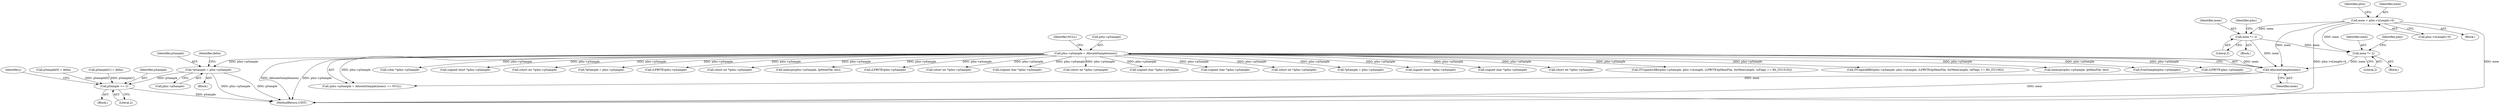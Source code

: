 digraph "0_gstreamer_bc2cdd57d549ab3ba59782e9b395d0cd683fd3ac@pointer" {
"1000324" [label="(Call,*pSample = pIns->pSample)"];
"1000182" [label="(Call,pIns->pSample = AllocateSample(mem))"];
"1000186" [label="(Call,AllocateSample(mem))"];
"1000159" [label="(Call,mem *= 2)"];
"1000112" [label="(Call,mem = pIns->nLength+6)"];
"1000172" [label="(Call,mem *= 2)"];
"1000390" [label="(Call,pSample += 2)"];
"1000161" [label="(Literal,2)"];
"1000164" [label="(Identifier,pIns)"];
"1001190" [label="(Call,(char *)pIns->pSample)"];
"1000159" [label="(Call,mem *= 2)"];
"1000160" [label="(Identifier,mem)"];
"1000183" [label="(Call,pIns->pSample)"];
"1000343" [label="(Block,)"];
"1001645" [label="(Call,(signed short *)pIns->pSample)"];
"1000342" [label="(Identifier,j)"];
"1000414" [label="(Call,(short int *)pIns->pSample)"];
"1000182" [label="(Call,pIns->pSample = AllocateSample(mem))"];
"1000219" [label="(Call,*pSample = pIns->pSample)"];
"1001023" [label="(Call,(LPBYTE)pIns->pSample)"];
"1000586" [label="(Call,(short int *)pIns->pSample)"];
"1000173" [label="(Identifier,mem)"];
"1000468" [label="(Call,memcpy(pIns->pSample, lpMemFile, len))"];
"1001329" [label="(Call,(LPBYTE)pIns->pSample)"];
"1000122" [label="(Identifier,pIns)"];
"1000177" [label="(Identifier,pIns)"];
"1002047" [label="(MethodReturn,UINT)"];
"1000112" [label="(Call,mem = pIns->nLength+6)"];
"1000114" [label="(Call,pIns->nLength+6)"];
"1000390" [label="(Call,pSample += 2)"];
"1000158" [label="(Block,)"];
"1000852" [label="(Call,(short int *)pIns->pSample)"];
"1000637" [label="(Call,(signed char *)pIns->pSample)"];
"1001114" [label="(Call,(short int *)pIns->pSample)"];
"1000737" [label="(Call,(signed char *)pIns->pSample)"];
"1000106" [label="(Block,)"];
"1000181" [label="(Call,(pIns->pSample = AllocateSample(mem)) == NULL)"];
"1001254" [label="(Call,(signed char *)pIns->pSample)"];
"1000371" [label="(Call,pSample[0] = delta)"];
"1000188" [label="(Identifier,NULL)"];
"1000477" [label="(Call,(short int *)pIns->pSample)"];
"1000187" [label="(Identifier,mem)"];
"1000113" [label="(Identifier,mem)"];
"1000299" [label="(Block,)"];
"1000259" [label="(Call,*pSample = pIns->pSample)"];
"1000324" [label="(Call,*pSample = pIns->pSample)"];
"1001818" [label="(Call,(signed short *)pIns->pSample)"];
"1000325" [label="(Identifier,pSample)"];
"1000531" [label="(Call,(signed char *)pIns->pSample)"];
"1001931" [label="(Call,(short int *)pIns->pSample)"];
"1000967" [label="(Call,ITUnpack16Bit(pIns->pSample, pIns->nLength, (LPBYTE)lpMemFile, dwMemLength, (nFlags == RS_IT21516)))"];
"1000952" [label="(Call,ITUnpack8Bit(pIns->pSample, pIns->nLength, (LPBYTE)lpMemFile, dwMemLength, (nFlags == RS_IT2158)))"];
"1002011" [label="(Call,memcpy(pIns->pSample, lpMemFile, len))"];
"1000385" [label="(Call,pSample[1] = delta)"];
"1002032" [label="(Call,FreeSample(pIns->pSample))"];
"1000391" [label="(Identifier,pSample)"];
"1000331" [label="(Identifier,delta)"];
"1000171" [label="(Block,)"];
"1001516" [label="(Call,(LPBYTE)pIns->pSample)"];
"1000392" [label="(Literal,2)"];
"1000186" [label="(Call,AllocateSample(mem))"];
"1000172" [label="(Call,mem *= 2)"];
"1000174" [label="(Literal,2)"];
"1000326" [label="(Call,pIns->pSample)"];
"1000324" -> "1000299"  [label="AST: "];
"1000324" -> "1000326"  [label="CFG: "];
"1000325" -> "1000324"  [label="AST: "];
"1000326" -> "1000324"  [label="AST: "];
"1000331" -> "1000324"  [label="CFG: "];
"1000324" -> "1002047"  [label="DDG: pIns->pSample"];
"1000324" -> "1002047"  [label="DDG: pSample"];
"1000182" -> "1000324"  [label="DDG: pIns->pSample"];
"1000324" -> "1000390"  [label="DDG: pSample"];
"1000182" -> "1000181"  [label="AST: "];
"1000182" -> "1000186"  [label="CFG: "];
"1000183" -> "1000182"  [label="AST: "];
"1000186" -> "1000182"  [label="AST: "];
"1000188" -> "1000182"  [label="CFG: "];
"1000182" -> "1002047"  [label="DDG: AllocateSample(mem)"];
"1000182" -> "1002047"  [label="DDG: pIns->pSample"];
"1000182" -> "1000181"  [label="DDG: pIns->pSample"];
"1000186" -> "1000182"  [label="DDG: mem"];
"1000182" -> "1000219"  [label="DDG: pIns->pSample"];
"1000182" -> "1000259"  [label="DDG: pIns->pSample"];
"1000182" -> "1000414"  [label="DDG: pIns->pSample"];
"1000182" -> "1000468"  [label="DDG: pIns->pSample"];
"1000182" -> "1000477"  [label="DDG: pIns->pSample"];
"1000182" -> "1000531"  [label="DDG: pIns->pSample"];
"1000182" -> "1000586"  [label="DDG: pIns->pSample"];
"1000182" -> "1000637"  [label="DDG: pIns->pSample"];
"1000182" -> "1000737"  [label="DDG: pIns->pSample"];
"1000182" -> "1000852"  [label="DDG: pIns->pSample"];
"1000182" -> "1000952"  [label="DDG: pIns->pSample"];
"1000182" -> "1000967"  [label="DDG: pIns->pSample"];
"1000182" -> "1001023"  [label="DDG: pIns->pSample"];
"1000182" -> "1001114"  [label="DDG: pIns->pSample"];
"1000182" -> "1001190"  [label="DDG: pIns->pSample"];
"1000182" -> "1001254"  [label="DDG: pIns->pSample"];
"1000182" -> "1001329"  [label="DDG: pIns->pSample"];
"1000182" -> "1001516"  [label="DDG: pIns->pSample"];
"1000182" -> "1001645"  [label="DDG: pIns->pSample"];
"1000182" -> "1001818"  [label="DDG: pIns->pSample"];
"1000182" -> "1001931"  [label="DDG: pIns->pSample"];
"1000182" -> "1002011"  [label="DDG: pIns->pSample"];
"1000182" -> "1002032"  [label="DDG: pIns->pSample"];
"1000186" -> "1000187"  [label="CFG: "];
"1000187" -> "1000186"  [label="AST: "];
"1000186" -> "1002047"  [label="DDG: mem"];
"1000186" -> "1000181"  [label="DDG: mem"];
"1000159" -> "1000186"  [label="DDG: mem"];
"1000112" -> "1000186"  [label="DDG: mem"];
"1000172" -> "1000186"  [label="DDG: mem"];
"1000159" -> "1000158"  [label="AST: "];
"1000159" -> "1000161"  [label="CFG: "];
"1000160" -> "1000159"  [label="AST: "];
"1000161" -> "1000159"  [label="AST: "];
"1000164" -> "1000159"  [label="CFG: "];
"1000112" -> "1000159"  [label="DDG: mem"];
"1000159" -> "1000172"  [label="DDG: mem"];
"1000112" -> "1000106"  [label="AST: "];
"1000112" -> "1000114"  [label="CFG: "];
"1000113" -> "1000112"  [label="AST: "];
"1000114" -> "1000112"  [label="AST: "];
"1000122" -> "1000112"  [label="CFG: "];
"1000112" -> "1002047"  [label="DDG: pIns->nLength+6"];
"1000112" -> "1002047"  [label="DDG: mem"];
"1000112" -> "1000172"  [label="DDG: mem"];
"1000172" -> "1000171"  [label="AST: "];
"1000172" -> "1000174"  [label="CFG: "];
"1000173" -> "1000172"  [label="AST: "];
"1000174" -> "1000172"  [label="AST: "];
"1000177" -> "1000172"  [label="CFG: "];
"1000390" -> "1000343"  [label="AST: "];
"1000390" -> "1000392"  [label="CFG: "];
"1000391" -> "1000390"  [label="AST: "];
"1000392" -> "1000390"  [label="AST: "];
"1000342" -> "1000390"  [label="CFG: "];
"1000390" -> "1002047"  [label="DDG: pSample"];
"1000385" -> "1000390"  [label="DDG: pSample[1]"];
"1000371" -> "1000390"  [label="DDG: pSample[0]"];
}
